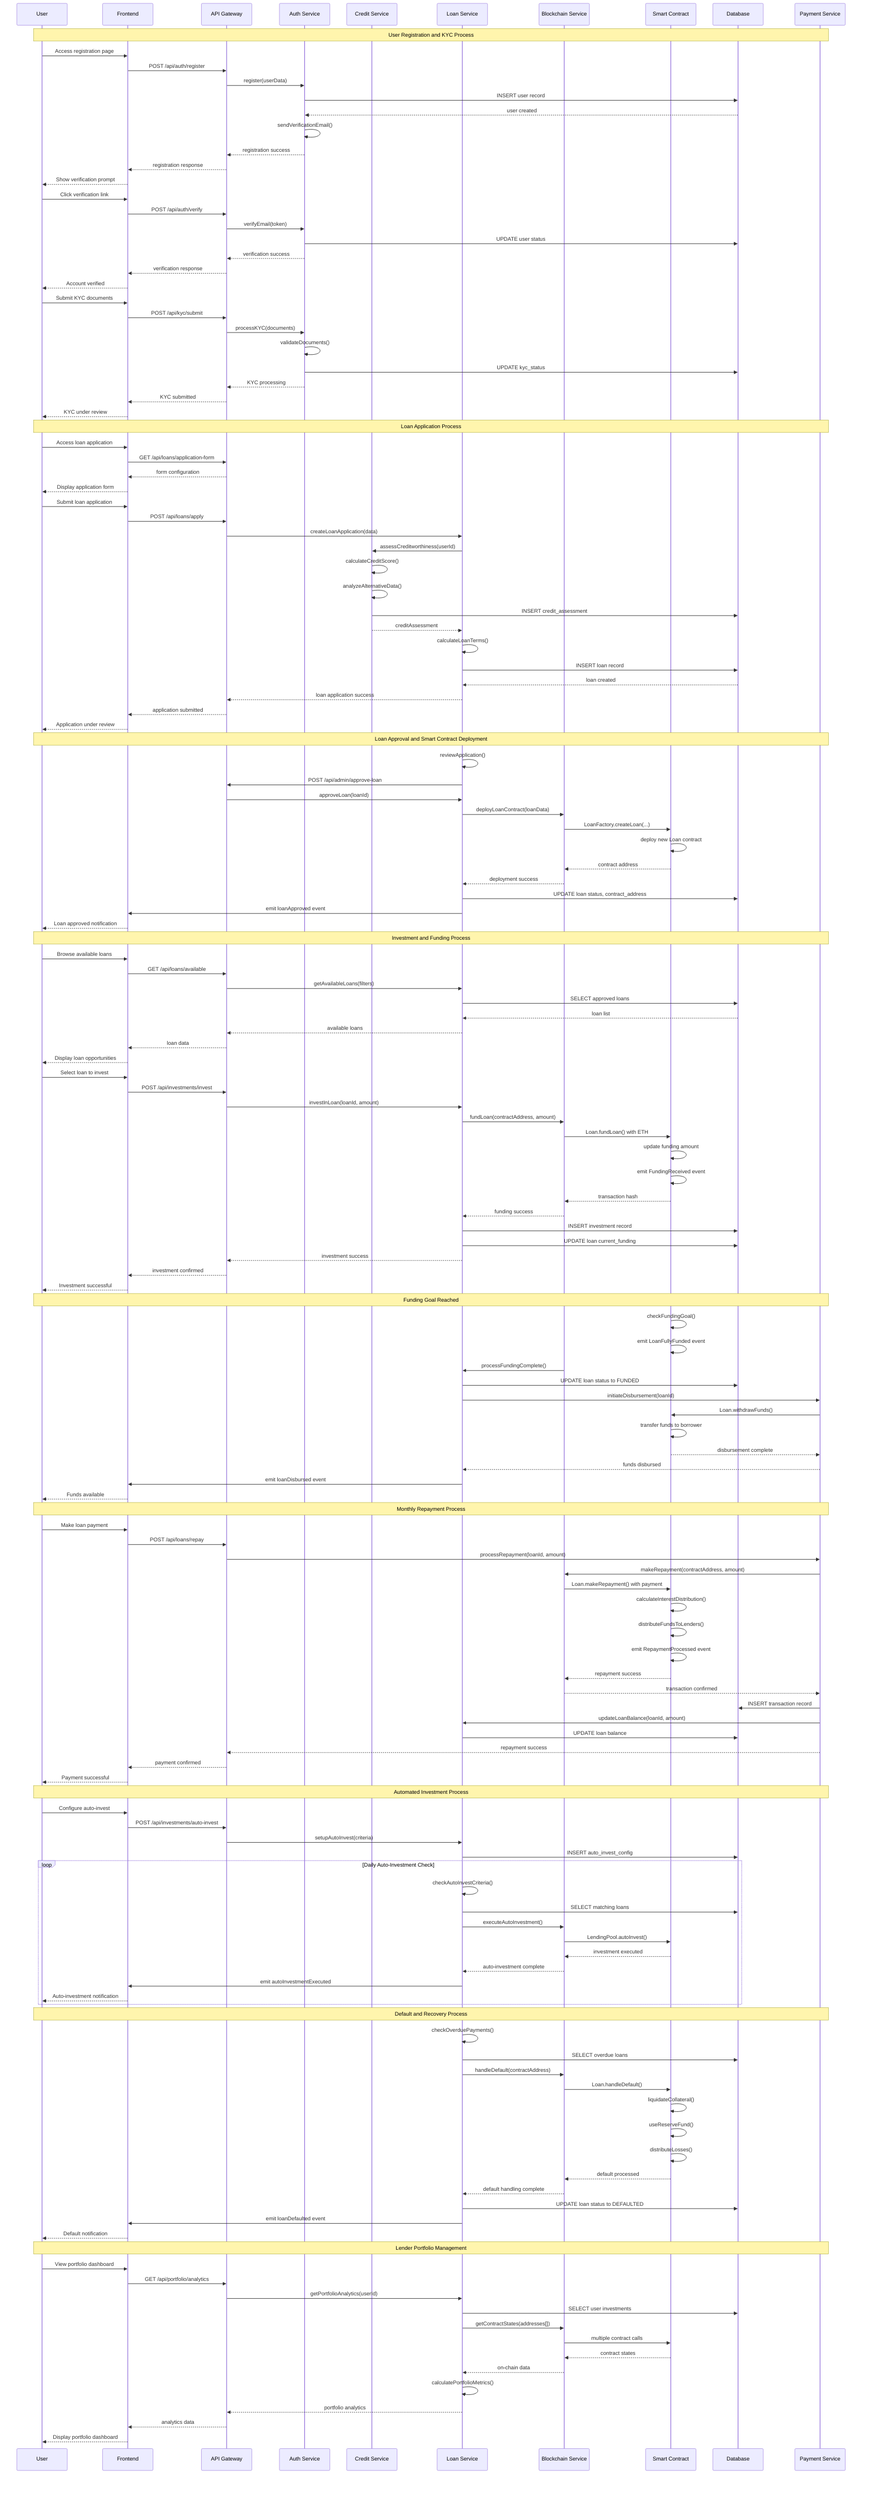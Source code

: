sequenceDiagram
    participant U as User
    participant FE as Frontend
    participant API as API Gateway
    participant AUTH as Auth Service
    participant CREDIT as Credit Service
    participant LOAN as Loan Service
    participant BC as Blockchain Service
    participant SC as Smart Contract
    participant DB as Database
    participant PAY as Payment Service

    %% User Registration Flow
    Note over U,PAY: User Registration and KYC Process
    U->>FE: Access registration page
    FE->>API: POST /api/auth/register
    API->>AUTH: register(userData)
    AUTH->>DB: INSERT user record
    DB-->>AUTH: user created
    AUTH->>AUTH: sendVerificationEmail()
    AUTH-->>API: registration success
    API-->>FE: registration response
    FE-->>U: Show verification prompt
    
    U->>FE: Click verification link
    FE->>API: POST /api/auth/verify
    API->>AUTH: verifyEmail(token)
    AUTH->>DB: UPDATE user status
    AUTH-->>API: verification success
    API-->>FE: verification response
    FE-->>U: Account verified

    %% KYC Process
    U->>FE: Submit KYC documents
    FE->>API: POST /api/kyc/submit
    API->>AUTH: processKYC(documents)
    AUTH->>AUTH: validateDocuments()
    AUTH->>DB: UPDATE kyc_status
    AUTH-->>API: KYC processing
    API-->>FE: KYC submitted
    FE-->>U: KYC under review

    %% Borrower Loan Application Flow
    Note over U,PAY: Loan Application Process
    U->>FE: Access loan application
    FE->>API: GET /api/loans/application-form
    API-->>FE: form configuration
    FE-->>U: Display application form
    
    U->>FE: Submit loan application
    FE->>API: POST /api/loans/apply
    API->>LOAN: createLoanApplication(data)
    LOAN->>CREDIT: assessCreditworthiness(userId)
    CREDIT->>CREDIT: calculateCreditScore()
    CREDIT->>CREDIT: analyzeAlternativeData()
    CREDIT->>DB: INSERT credit_assessment
    CREDIT-->>LOAN: creditAssessment
    
    LOAN->>LOAN: calculateLoanTerms()
    LOAN->>DB: INSERT loan record
    DB-->>LOAN: loan created
    LOAN-->>API: loan application success
    API-->>FE: application submitted
    FE-->>U: Application under review

    %% Loan Approval Process
    Note over U,PAY: Loan Approval and Smart Contract Deployment
    LOAN->>LOAN: reviewApplication()
    LOAN->>API: POST /api/admin/approve-loan
    API->>LOAN: approveLoan(loanId)
    LOAN->>BC: deployLoanContract(loanData)
    BC->>SC: LoanFactory.createLoan(...)
    SC->>SC: deploy new Loan contract
    SC-->>BC: contract address
    BC-->>LOAN: deployment success
    
    LOAN->>DB: UPDATE loan status, contract_address
    LOAN->>FE: emit loanApproved event
    FE-->>U: Loan approved notification

    %% Lender Investment Flow
    Note over U,PAY: Investment and Funding Process
    U->>FE: Browse available loans
    FE->>API: GET /api/loans/available
    API->>LOAN: getAvailableLoans(filters)
    LOAN->>DB: SELECT approved loans
    DB-->>LOAN: loan list
    LOAN-->>API: available loans
    API-->>FE: loan data
    FE-->>U: Display loan opportunities
    
    U->>FE: Select loan to invest
    FE->>API: POST /api/investments/invest
    API->>LOAN: investInLoan(loanId, amount)
    LOAN->>BC: fundLoan(contractAddress, amount)
    BC->>SC: Loan.fundLoan() with ETH
    SC->>SC: update funding amount
    SC->>SC: emit FundingReceived event
    SC-->>BC: transaction hash
    BC-->>LOAN: funding success
    
    LOAN->>DB: INSERT investment record
    LOAN->>DB: UPDATE loan current_funding
    LOAN-->>API: investment success
    API-->>FE: investment confirmed
    FE-->>U: Investment successful

    %% Loan Funding Complete
    Note over U,PAY: Funding Goal Reached
    SC->>SC: checkFundingGoal()
    SC->>SC: emit LoanFullyFunded event
    BC->>LOAN: processFundingComplete()
    LOAN->>DB: UPDATE loan status to FUNDED
    LOAN->>PAY: initiateDisbursement(loanId)
    PAY->>SC: Loan.withdrawFunds()
    SC->>SC: transfer funds to borrower
    SC-->>PAY: disbursement complete
    PAY-->>LOAN: funds disbursed
    LOAN->>FE: emit loanDisbursed event
    FE-->>U: Funds available

    %% Repayment Flow
    Note over U,PAY: Monthly Repayment Process
    U->>FE: Make loan payment
    FE->>API: POST /api/loans/repay
    API->>PAY: processRepayment(loanId, amount)
    PAY->>BC: makeRepayment(contractAddress, amount)
    BC->>SC: Loan.makeRepayment() with payment
    SC->>SC: calculateInterestDistribution()
    SC->>SC: distributeFundsToLenders()
    SC->>SC: emit RepaymentProcessed event
    SC-->>BC: repayment success
    BC-->>PAY: transaction confirmed
    
    PAY->>DB: INSERT transaction record
    PAY->>LOAN: updateLoanBalance(loanId, amount)
    LOAN->>DB: UPDATE loan balance
    PAY-->>API: repayment success
    API-->>FE: payment confirmed
    FE-->>U: Payment successful

    %% Auto-Investment Flow
    Note over U,PAY: Automated Investment Process
    U->>FE: Configure auto-invest
    FE->>API: POST /api/investments/auto-invest
    API->>LOAN: setupAutoInvest(criteria)
    LOAN->>DB: INSERT auto_invest_config
    
    loop Daily Auto-Investment Check
        LOAN->>LOAN: checkAutoInvestCriteria()
        LOAN->>DB: SELECT matching loans
        LOAN->>BC: executeAutoInvestment()
        BC->>SC: LendingPool.autoInvest()
        SC-->>BC: investment executed
        BC-->>LOAN: auto-investment complete
        LOAN->>FE: emit autoInvestmentExecuted
        FE-->>U: Auto-investment notification
    end

    %% Default Handling Flow
    Note over U,PAY: Default and Recovery Process
    LOAN->>LOAN: checkOverduePayments()
    LOAN->>DB: SELECT overdue loans
    LOAN->>BC: handleDefault(contractAddress)
    BC->>SC: Loan.handleDefault()
    SC->>SC: liquidateCollateral()
    SC->>SC: useReserveFund()
    SC->>SC: distributeLosses()
    SC-->>BC: default processed
    BC-->>LOAN: default handling complete
    LOAN->>DB: UPDATE loan status to DEFAULTED
    LOAN->>FE: emit loanDefaulted event
    FE-->>U: Default notification

    %% Portfolio Analytics Flow
    Note over U,PAY: Lender Portfolio Management
    U->>FE: View portfolio dashboard
    FE->>API: GET /api/portfolio/analytics
    API->>LOAN: getPortfolioAnalytics(userId)
    LOAN->>DB: SELECT user investments
    LOAN->>BC: getContractStates(addresses[])
    BC->>SC: multiple contract calls
    SC-->>BC: contract states
    BC-->>LOAN: on-chain data
    LOAN->>LOAN: calculatePortfolioMetrics()
    LOAN-->>API: portfolio analytics
    API-->>FE: analytics data
    FE-->>U: Display portfolio dashboard